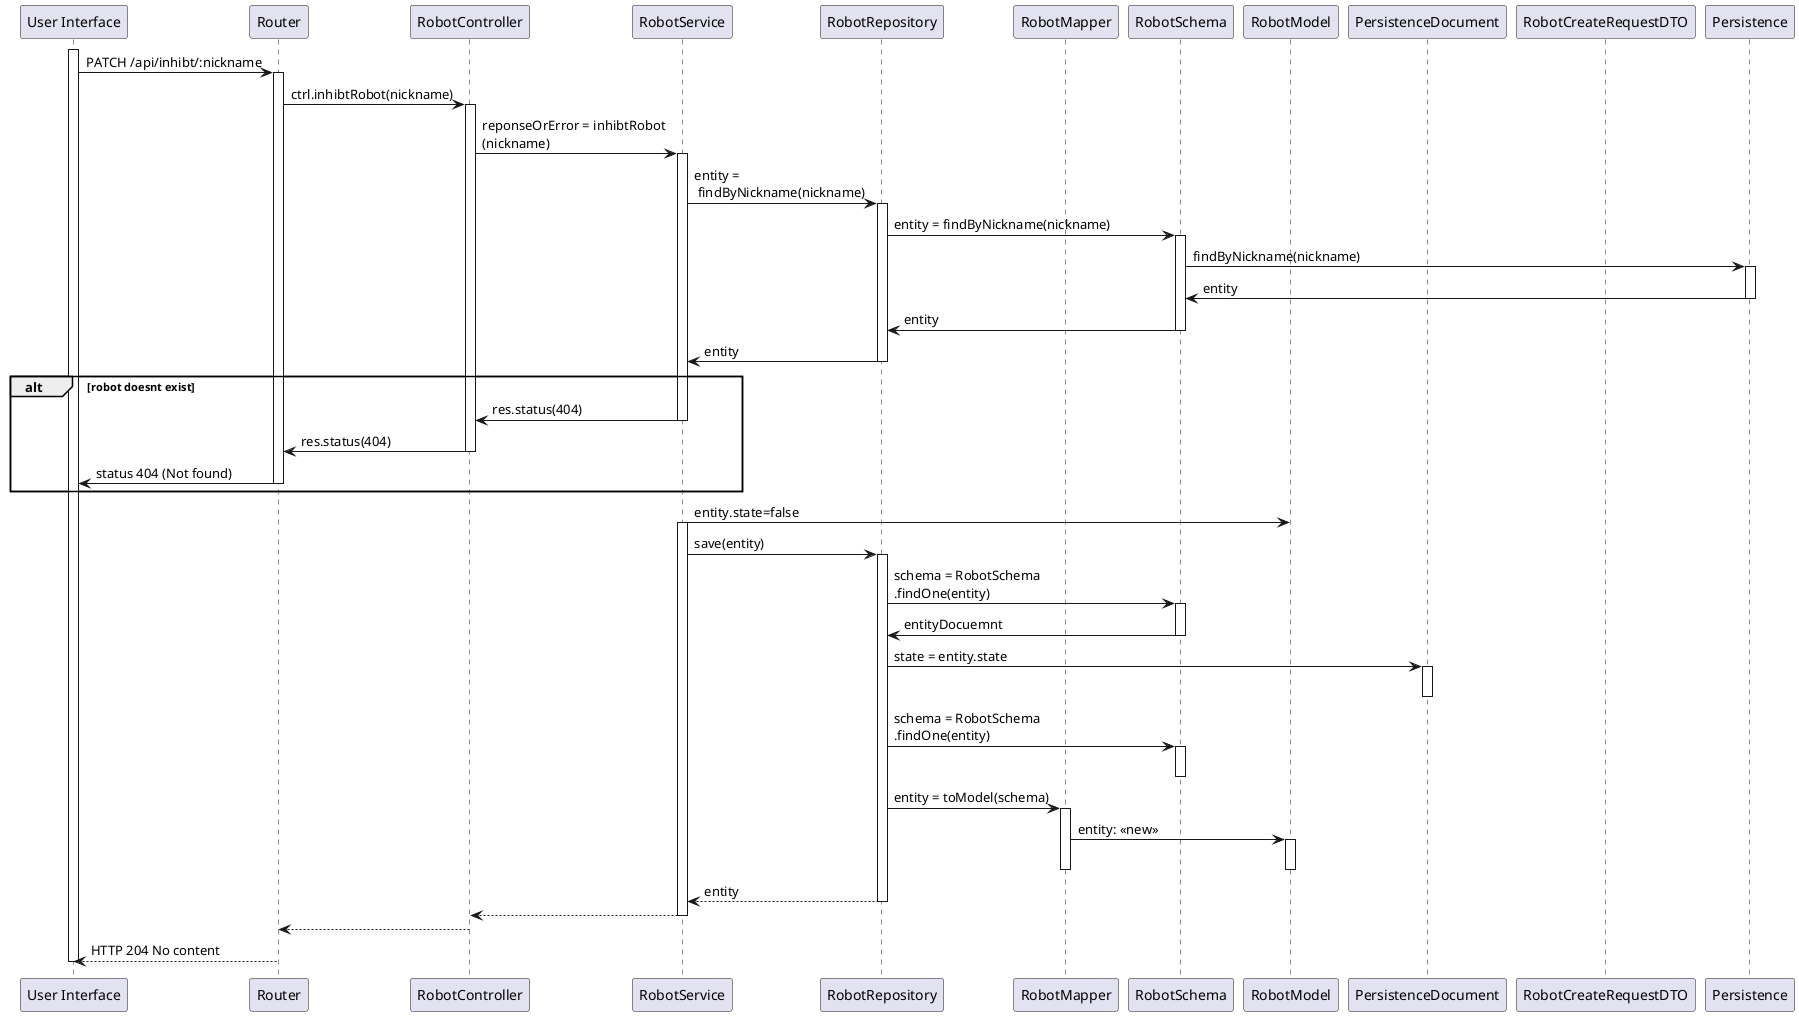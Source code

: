 @startuml
participant "User Interface" as UI
participant "Router" as Router
participant "RobotController" as Controller
participant "RobotService" as Service

participant "RobotRepository" as Repository
participant "RobotMapper" as Mapper
participant "RobotSchema" as Schema
participant "RobotModel" as Model
participant "PersistenceDocument" as PersistenceDocument
participant "RobotCreateRequestDTO" as CreateRequestDTO
participant "Persistence" as Persistence

activate UI
UI -> Router: PATCH /api/inhibt/:nickname
activate Router
Router -> Controller: ctrl.inhibtRobot(nickname)
activate Controller

Controller -> Service: reponseOrError = inhibtRobot\n(nickname)
activate Service
Service -> Repository: entity =\n findByNickname(nickname)
activate Repository
Repository -> Schema : entity = findByNickname(nickname)
activate Schema
Schema -> Persistence:  findByNickname(nickname)
activate Persistence
Schema <- Persistence: entity
deactivate Persistence
Schema -> Repository: entity
deactivate Schema
Repository -> Service : entity
deactivate Repository
alt robot doesnt exist
Service -> Controller: res.status(404)
deactivate Service
Controller -> Router: res.status(404)
deactivate Controller
Router -> UI :status 404 (Not found)
deactivate Router
end

Service -> Model: entity.state=false
activate Service
Service -> Repository: save(entity)
activate Repository
Repository -> Schema : schema = RobotSchema\n.findOne(entity)
activate Schema
Schema -> Repository : entityDocuemnt
deactivate Schema
Repository -> PersistenceDocument : state = entity.state
activate PersistenceDocument
deactivate PersistenceDocument
Repository -> Schema : schema = RobotSchema\n.findOne(entity)
activate Schema
deactivate Schema
Repository -> Mapper: entity = toModel(schema)
activate Mapper
Mapper -> Model: entity: <<new>>
activate Model
deactivate Model
deactivate Mapper

Repository --> Service: entity
deactivate Repository

Service --> Controller
deactivate Service

Controller --> Router
deactivate Controller
Router --> UI: HTTP 204 No content
deactivate Router
deactivate UI
@enduml
